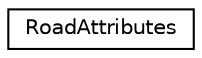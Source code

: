 digraph "Graphical Class Hierarchy"
{
  edge [fontname="Helvetica",fontsize="10",labelfontname="Helvetica",labelfontsize="10"];
  node [fontname="Helvetica",fontsize="10",shape=record];
  rankdir="LR";
  Node1 [label="RoadAttributes",height=0.2,width=0.4,color="black", fillcolor="white", style="filled",URL="$struct_road_attributes.html"];
}
